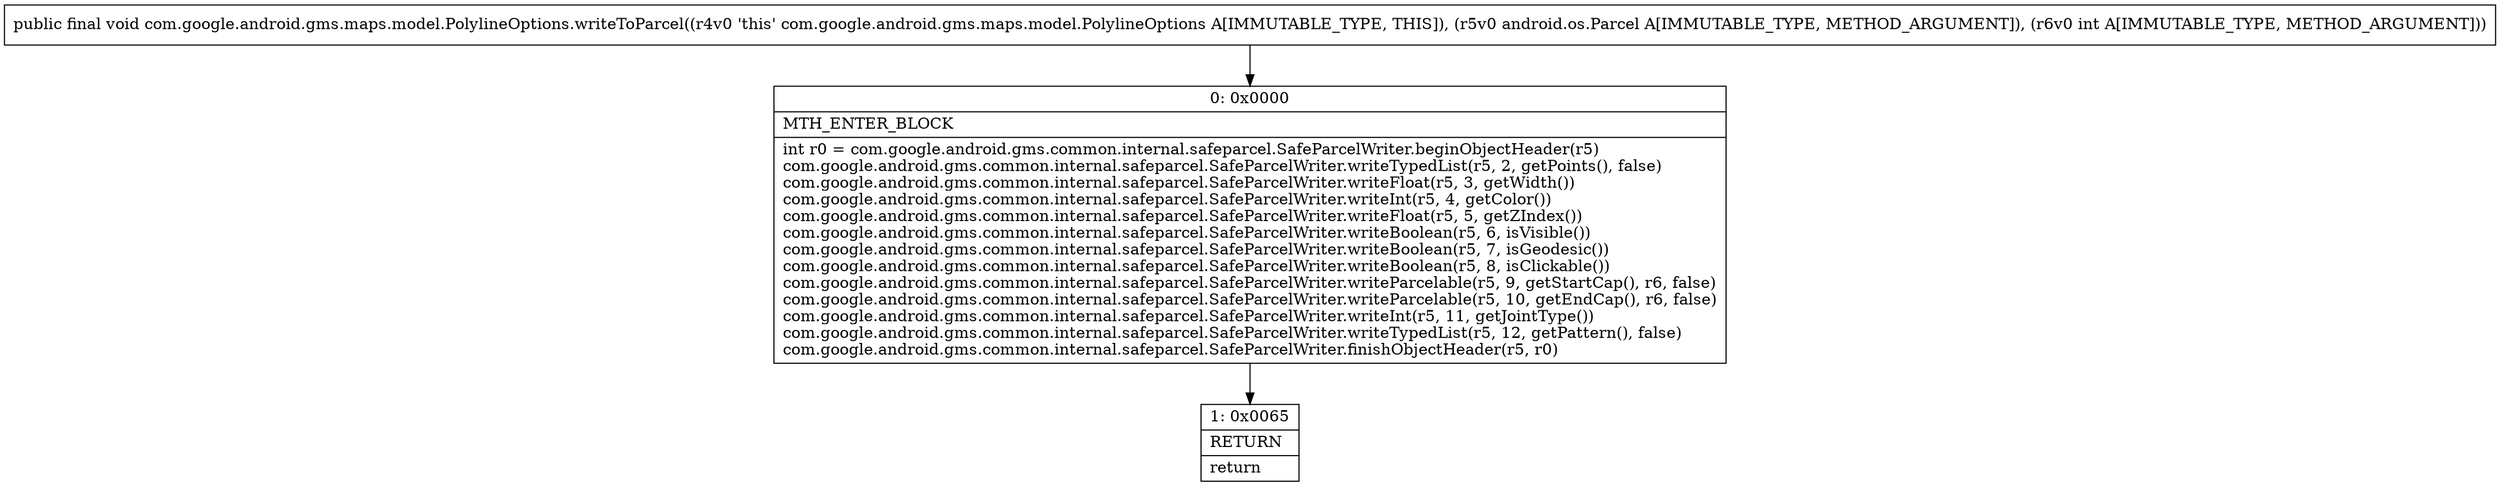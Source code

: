 digraph "CFG forcom.google.android.gms.maps.model.PolylineOptions.writeToParcel(Landroid\/os\/Parcel;I)V" {
Node_0 [shape=record,label="{0\:\ 0x0000|MTH_ENTER_BLOCK\l|int r0 = com.google.android.gms.common.internal.safeparcel.SafeParcelWriter.beginObjectHeader(r5)\lcom.google.android.gms.common.internal.safeparcel.SafeParcelWriter.writeTypedList(r5, 2, getPoints(), false)\lcom.google.android.gms.common.internal.safeparcel.SafeParcelWriter.writeFloat(r5, 3, getWidth())\lcom.google.android.gms.common.internal.safeparcel.SafeParcelWriter.writeInt(r5, 4, getColor())\lcom.google.android.gms.common.internal.safeparcel.SafeParcelWriter.writeFloat(r5, 5, getZIndex())\lcom.google.android.gms.common.internal.safeparcel.SafeParcelWriter.writeBoolean(r5, 6, isVisible())\lcom.google.android.gms.common.internal.safeparcel.SafeParcelWriter.writeBoolean(r5, 7, isGeodesic())\lcom.google.android.gms.common.internal.safeparcel.SafeParcelWriter.writeBoolean(r5, 8, isClickable())\lcom.google.android.gms.common.internal.safeparcel.SafeParcelWriter.writeParcelable(r5, 9, getStartCap(), r6, false)\lcom.google.android.gms.common.internal.safeparcel.SafeParcelWriter.writeParcelable(r5, 10, getEndCap(), r6, false)\lcom.google.android.gms.common.internal.safeparcel.SafeParcelWriter.writeInt(r5, 11, getJointType())\lcom.google.android.gms.common.internal.safeparcel.SafeParcelWriter.writeTypedList(r5, 12, getPattern(), false)\lcom.google.android.gms.common.internal.safeparcel.SafeParcelWriter.finishObjectHeader(r5, r0)\l}"];
Node_1 [shape=record,label="{1\:\ 0x0065|RETURN\l|return\l}"];
MethodNode[shape=record,label="{public final void com.google.android.gms.maps.model.PolylineOptions.writeToParcel((r4v0 'this' com.google.android.gms.maps.model.PolylineOptions A[IMMUTABLE_TYPE, THIS]), (r5v0 android.os.Parcel A[IMMUTABLE_TYPE, METHOD_ARGUMENT]), (r6v0 int A[IMMUTABLE_TYPE, METHOD_ARGUMENT])) }"];
MethodNode -> Node_0;
Node_0 -> Node_1;
}

